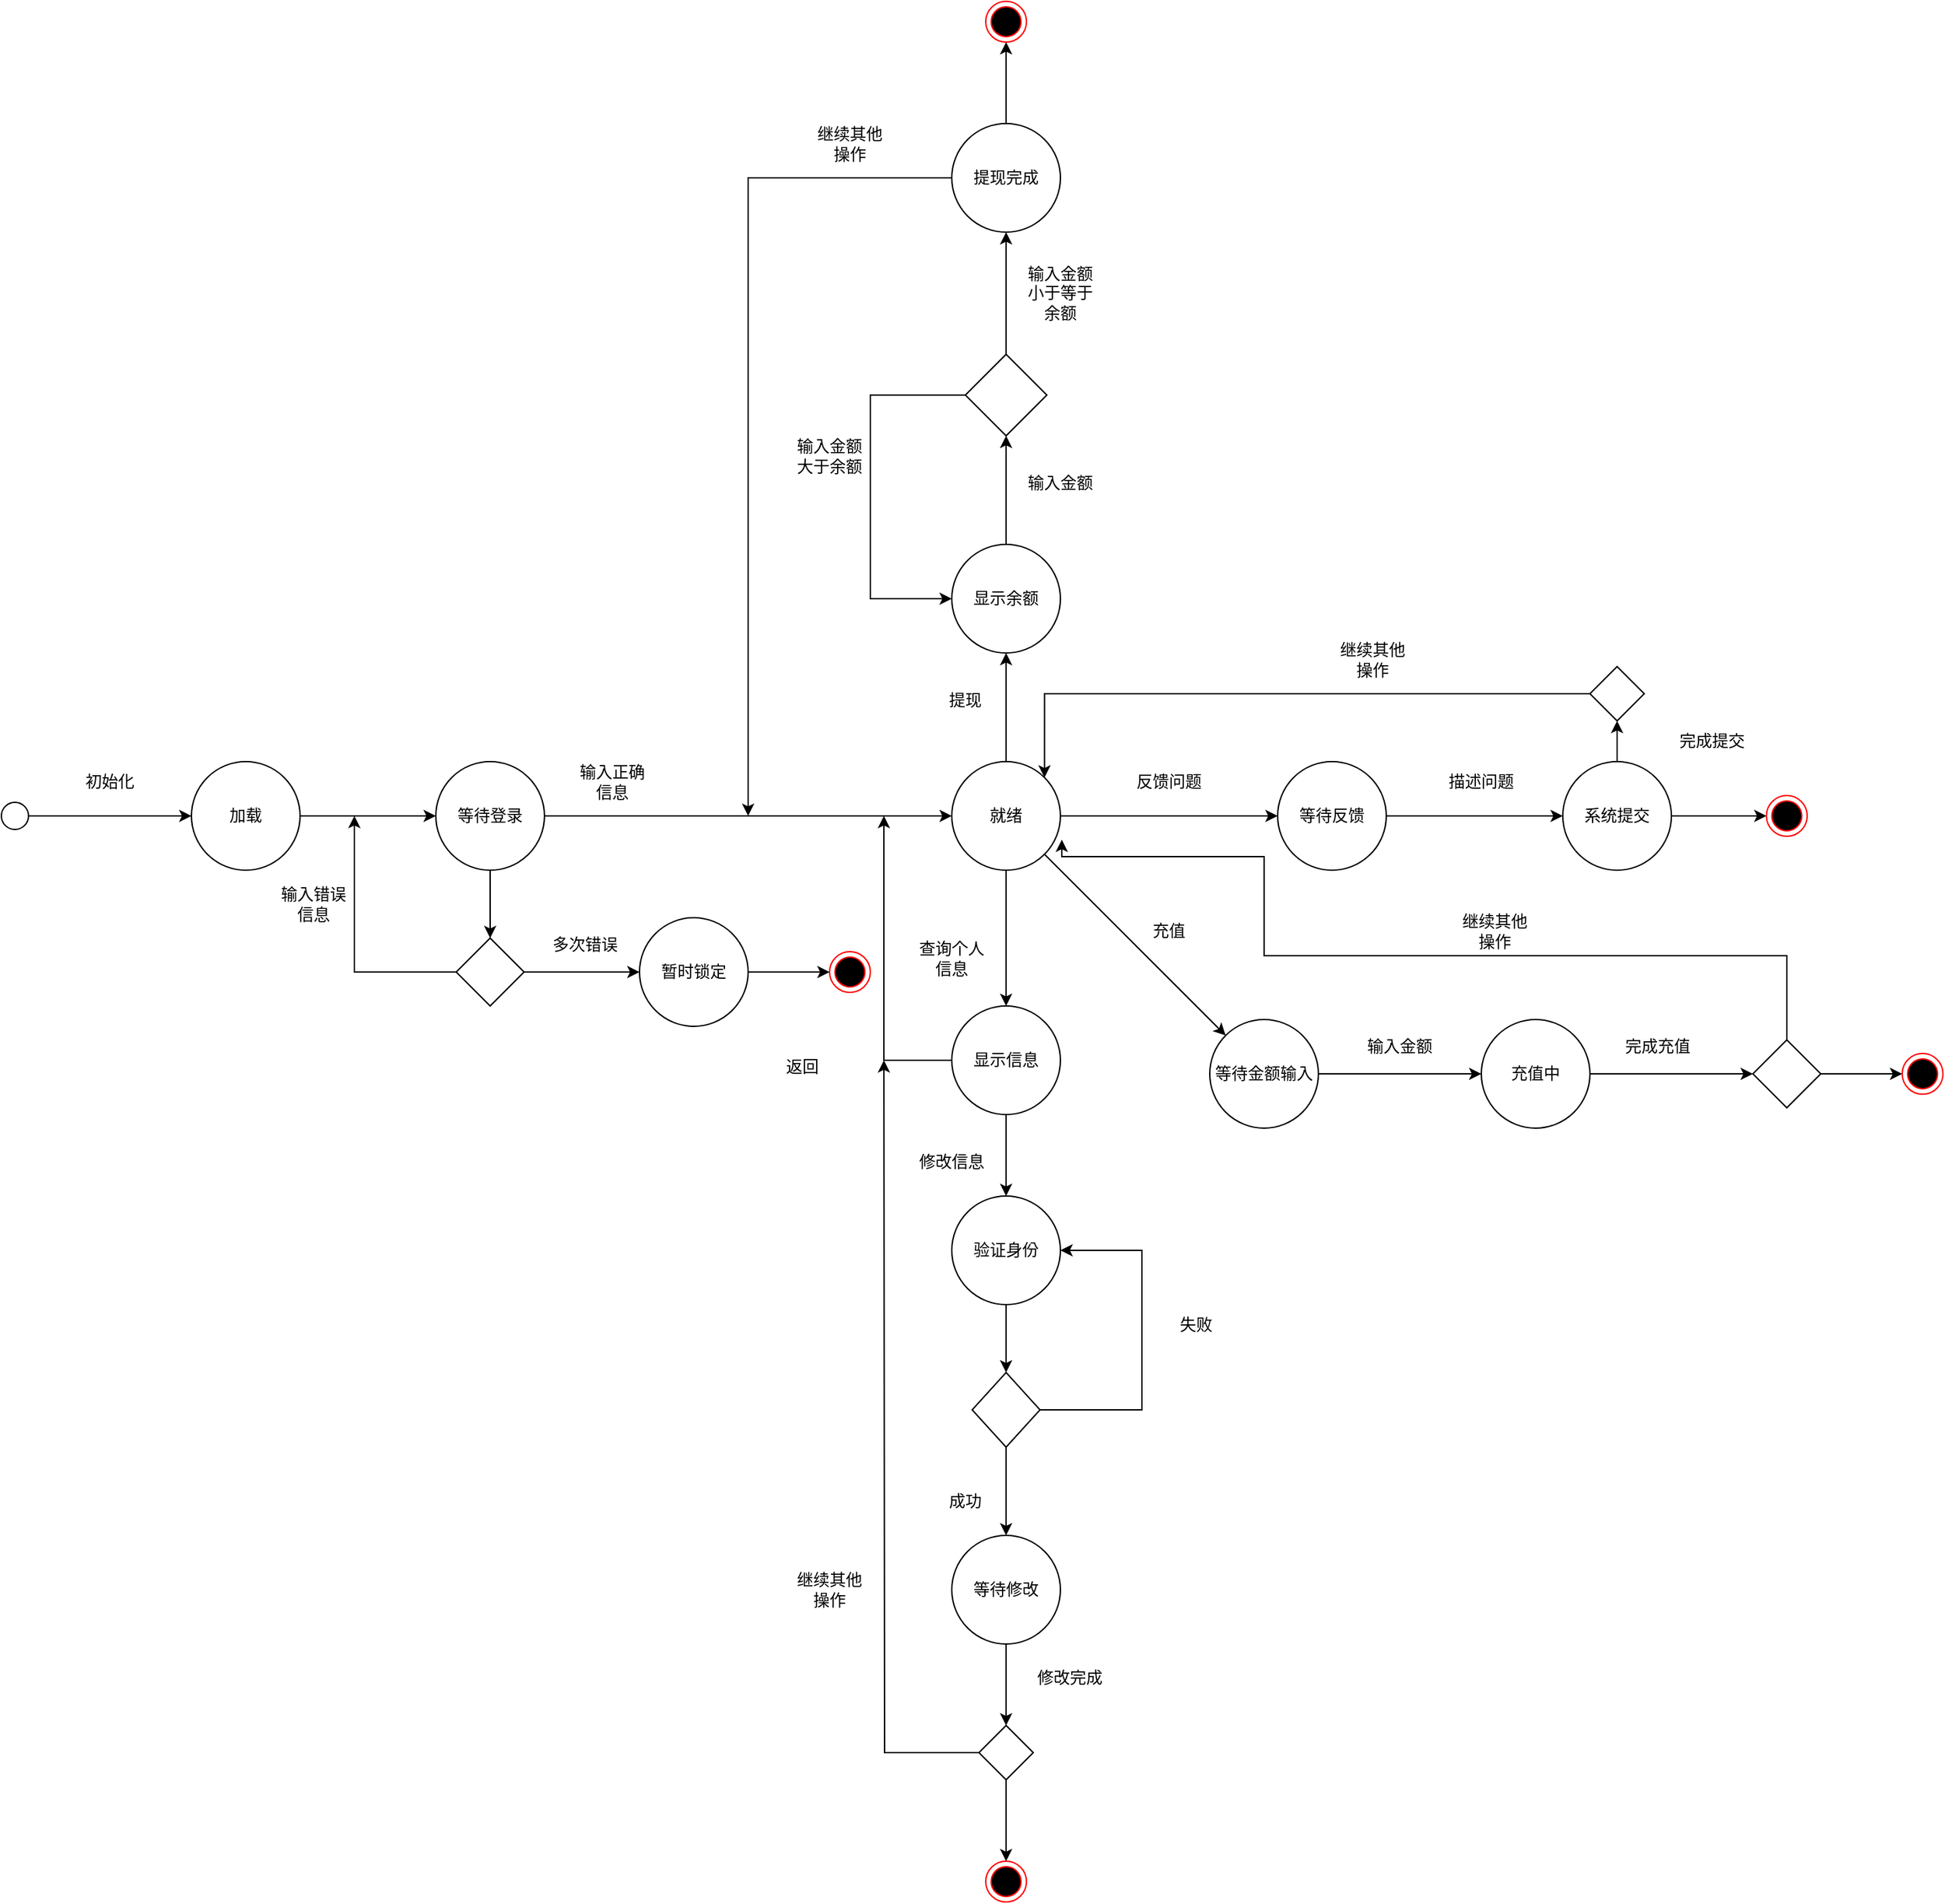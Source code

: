 <mxfile version="16.5.1" type="device"><diagram id="C5RBs43oDa-KdzZeNtuy" name="Page-1"><mxGraphModel dx="2072" dy="2261" grid="1" gridSize="10" guides="1" tooltips="1" connect="1" arrows="0" fold="1" page="1" pageScale="1" pageWidth="827" pageHeight="1169" math="0" shadow="0"><root><mxCell id="WIyWlLk6GJQsqaUBKTNV-0"/><mxCell id="WIyWlLk6GJQsqaUBKTNV-1" parent="WIyWlLk6GJQsqaUBKTNV-0"/><mxCell id="XI-FFT_RTfveCOFVGGHj-0" value="" style="ellipse;whiteSpace=wrap;html=1;aspect=fixed;" vertex="1" parent="WIyWlLk6GJQsqaUBKTNV-1"><mxGeometry x="70" y="70" width="20" height="20" as="geometry"/></mxCell><mxCell id="XI-FFT_RTfveCOFVGGHj-3" value="加载" style="ellipse;whiteSpace=wrap;html=1;aspect=fixed;" vertex="1" parent="WIyWlLk6GJQsqaUBKTNV-1"><mxGeometry x="210" y="40" width="80" height="80" as="geometry"/></mxCell><mxCell id="XI-FFT_RTfveCOFVGGHj-4" value="等待登录" style="ellipse;whiteSpace=wrap;html=1;aspect=fixed;" vertex="1" parent="WIyWlLk6GJQsqaUBKTNV-1"><mxGeometry x="390" y="40" width="80" height="80" as="geometry"/></mxCell><mxCell id="XI-FFT_RTfveCOFVGGHj-5" value="就绪" style="ellipse;whiteSpace=wrap;html=1;aspect=fixed;" vertex="1" parent="WIyWlLk6GJQsqaUBKTNV-1"><mxGeometry x="770" y="40" width="80" height="80" as="geometry"/></mxCell><mxCell id="XI-FFT_RTfveCOFVGGHj-6" value="显示信息" style="ellipse;whiteSpace=wrap;html=1;aspect=fixed;" vertex="1" parent="WIyWlLk6GJQsqaUBKTNV-1"><mxGeometry x="770" y="220" width="80" height="80" as="geometry"/></mxCell><mxCell id="XI-FFT_RTfveCOFVGGHj-89" style="edgeStyle=orthogonalEdgeStyle;rounded=0;orthogonalLoop=1;jettySize=auto;html=1;exitX=1;exitY=0.5;exitDx=0;exitDy=0;entryX=0;entryY=0.5;entryDx=0;entryDy=0;" edge="1" parent="WIyWlLk6GJQsqaUBKTNV-1" source="XI-FFT_RTfveCOFVGGHj-7" target="XI-FFT_RTfveCOFVGGHj-88"><mxGeometry relative="1" as="geometry"/></mxCell><mxCell id="XI-FFT_RTfveCOFVGGHj-7" value="等待金额输入" style="ellipse;whiteSpace=wrap;html=1;aspect=fixed;" vertex="1" parent="WIyWlLk6GJQsqaUBKTNV-1"><mxGeometry x="960" y="230" width="80" height="80" as="geometry"/></mxCell><mxCell id="XI-FFT_RTfveCOFVGGHj-76" style="edgeStyle=orthogonalEdgeStyle;rounded=0;orthogonalLoop=1;jettySize=auto;html=1;exitX=1;exitY=0.5;exitDx=0;exitDy=0;entryX=0;entryY=0.5;entryDx=0;entryDy=0;" edge="1" parent="WIyWlLk6GJQsqaUBKTNV-1" source="XI-FFT_RTfveCOFVGGHj-8" target="XI-FFT_RTfveCOFVGGHj-75"><mxGeometry relative="1" as="geometry"/></mxCell><mxCell id="XI-FFT_RTfveCOFVGGHj-8" value="等待反馈" style="ellipse;whiteSpace=wrap;html=1;aspect=fixed;" vertex="1" parent="WIyWlLk6GJQsqaUBKTNV-1"><mxGeometry x="1010" y="40" width="80" height="80" as="geometry"/></mxCell><mxCell id="XI-FFT_RTfveCOFVGGHj-10" value="显示余额" style="ellipse;whiteSpace=wrap;html=1;aspect=fixed;" vertex="1" parent="WIyWlLk6GJQsqaUBKTNV-1"><mxGeometry x="770" y="-120" width="80" height="80" as="geometry"/></mxCell><mxCell id="XI-FFT_RTfveCOFVGGHj-11" value="" style="endArrow=classic;html=1;rounded=0;exitX=1;exitY=0.5;exitDx=0;exitDy=0;entryX=0;entryY=0.5;entryDx=0;entryDy=0;" edge="1" parent="WIyWlLk6GJQsqaUBKTNV-1" source="XI-FFT_RTfveCOFVGGHj-0" target="XI-FFT_RTfveCOFVGGHj-3"><mxGeometry width="50" height="50" relative="1" as="geometry"><mxPoint x="110" y="110" as="sourcePoint"/><mxPoint x="160" y="60" as="targetPoint"/></mxGeometry></mxCell><mxCell id="XI-FFT_RTfveCOFVGGHj-12" value="初始化" style="text;html=1;strokeColor=none;fillColor=none;align=center;verticalAlign=middle;whiteSpace=wrap;rounded=0;" vertex="1" parent="WIyWlLk6GJQsqaUBKTNV-1"><mxGeometry x="120" y="40" width="60" height="30" as="geometry"/></mxCell><mxCell id="XI-FFT_RTfveCOFVGGHj-13" value="" style="endArrow=classic;html=1;rounded=0;exitX=1;exitY=0.5;exitDx=0;exitDy=0;entryX=0;entryY=0.5;entryDx=0;entryDy=0;" edge="1" parent="WIyWlLk6GJQsqaUBKTNV-1" source="XI-FFT_RTfveCOFVGGHj-3" target="XI-FFT_RTfveCOFVGGHj-4"><mxGeometry width="50" height="50" relative="1" as="geometry"><mxPoint x="310" y="110" as="sourcePoint"/><mxPoint x="360" y="60" as="targetPoint"/></mxGeometry></mxCell><mxCell id="XI-FFT_RTfveCOFVGGHj-14" value="" style="endArrow=classic;html=1;rounded=0;exitX=1;exitY=0.5;exitDx=0;exitDy=0;entryX=0;entryY=0.5;entryDx=0;entryDy=0;" edge="1" parent="WIyWlLk6GJQsqaUBKTNV-1" source="XI-FFT_RTfveCOFVGGHj-4" target="XI-FFT_RTfveCOFVGGHj-5"><mxGeometry width="50" height="50" relative="1" as="geometry"><mxPoint x="500" y="110" as="sourcePoint"/><mxPoint x="550" y="60" as="targetPoint"/></mxGeometry></mxCell><mxCell id="XI-FFT_RTfveCOFVGGHj-15" value="输入正确信息" style="text;html=1;strokeColor=none;fillColor=none;align=center;verticalAlign=middle;whiteSpace=wrap;rounded=0;" vertex="1" parent="WIyWlLk6GJQsqaUBKTNV-1"><mxGeometry x="490" y="40" width="60" height="30" as="geometry"/></mxCell><mxCell id="XI-FFT_RTfveCOFVGGHj-18" value="" style="rhombus;whiteSpace=wrap;html=1;" vertex="1" parent="WIyWlLk6GJQsqaUBKTNV-1"><mxGeometry x="405" y="170" width="50" height="50" as="geometry"/></mxCell><mxCell id="XI-FFT_RTfveCOFVGGHj-19" value="" style="endArrow=classic;html=1;rounded=0;exitX=0.5;exitY=1;exitDx=0;exitDy=0;entryX=0.5;entryY=0;entryDx=0;entryDy=0;" edge="1" parent="WIyWlLk6GJQsqaUBKTNV-1" source="XI-FFT_RTfveCOFVGGHj-4" target="XI-FFT_RTfveCOFVGGHj-18"><mxGeometry width="50" height="50" relative="1" as="geometry"><mxPoint x="500" y="170" as="sourcePoint"/><mxPoint x="550" y="120" as="targetPoint"/></mxGeometry></mxCell><mxCell id="XI-FFT_RTfveCOFVGGHj-20" value="" style="endArrow=classic;html=1;rounded=0;exitX=0;exitY=0.5;exitDx=0;exitDy=0;" edge="1" parent="WIyWlLk6GJQsqaUBKTNV-1" source="XI-FFT_RTfveCOFVGGHj-18"><mxGeometry width="50" height="50" relative="1" as="geometry"><mxPoint x="330" y="220" as="sourcePoint"/><mxPoint x="330" y="80" as="targetPoint"/><Array as="points"><mxPoint x="330" y="195"/></Array></mxGeometry></mxCell><mxCell id="XI-FFT_RTfveCOFVGGHj-21" value="输入错误信息" style="text;html=1;strokeColor=none;fillColor=none;align=center;verticalAlign=middle;whiteSpace=wrap;rounded=0;" vertex="1" parent="WIyWlLk6GJQsqaUBKTNV-1"><mxGeometry x="270" y="130" width="60" height="30" as="geometry"/></mxCell><mxCell id="XI-FFT_RTfveCOFVGGHj-22" value="" style="endArrow=classic;html=1;rounded=0;exitX=1;exitY=0.5;exitDx=0;exitDy=0;entryX=0;entryY=0.5;entryDx=0;entryDy=0;" edge="1" parent="WIyWlLk6GJQsqaUBKTNV-1" source="XI-FFT_RTfveCOFVGGHj-18" target="XI-FFT_RTfveCOFVGGHj-23"><mxGeometry width="50" height="50" relative="1" as="geometry"><mxPoint x="480" y="230" as="sourcePoint"/><mxPoint x="540" y="195" as="targetPoint"/></mxGeometry></mxCell><mxCell id="XI-FFT_RTfveCOFVGGHj-23" value="暂时锁定" style="ellipse;whiteSpace=wrap;html=1;aspect=fixed;" vertex="1" parent="WIyWlLk6GJQsqaUBKTNV-1"><mxGeometry x="540" y="155" width="80" height="80" as="geometry"/></mxCell><mxCell id="XI-FFT_RTfveCOFVGGHj-24" value="多次错误" style="text;html=1;strokeColor=none;fillColor=none;align=center;verticalAlign=middle;whiteSpace=wrap;rounded=0;" vertex="1" parent="WIyWlLk6GJQsqaUBKTNV-1"><mxGeometry x="470" y="160" width="60" height="30" as="geometry"/></mxCell><mxCell id="XI-FFT_RTfveCOFVGGHj-25" value="" style="ellipse;html=1;shape=endState;fillColor=#000000;strokeColor=#ff0000;" vertex="1" parent="WIyWlLk6GJQsqaUBKTNV-1"><mxGeometry x="680" y="180" width="30" height="30" as="geometry"/></mxCell><mxCell id="XI-FFT_RTfveCOFVGGHj-26" value="" style="endArrow=classic;html=1;rounded=0;exitX=1;exitY=0.5;exitDx=0;exitDy=0;entryX=0;entryY=0.5;entryDx=0;entryDy=0;" edge="1" parent="WIyWlLk6GJQsqaUBKTNV-1" source="XI-FFT_RTfveCOFVGGHj-23" target="XI-FFT_RTfveCOFVGGHj-25"><mxGeometry width="50" height="50" relative="1" as="geometry"><mxPoint x="640" y="200" as="sourcePoint"/><mxPoint x="690" y="150" as="targetPoint"/></mxGeometry></mxCell><mxCell id="XI-FFT_RTfveCOFVGGHj-29" value="" style="endArrow=classic;html=1;rounded=0;exitX=0.5;exitY=1;exitDx=0;exitDy=0;entryX=0.5;entryY=0;entryDx=0;entryDy=0;" edge="1" parent="WIyWlLk6GJQsqaUBKTNV-1" source="XI-FFT_RTfveCOFVGGHj-5" target="XI-FFT_RTfveCOFVGGHj-6"><mxGeometry width="50" height="50" relative="1" as="geometry"><mxPoint x="790" y="210" as="sourcePoint"/><mxPoint x="810" y="290" as="targetPoint"/></mxGeometry></mxCell><mxCell id="XI-FFT_RTfveCOFVGGHj-30" value="查询个人信息" style="text;html=1;strokeColor=none;fillColor=none;align=center;verticalAlign=middle;whiteSpace=wrap;rounded=0;" vertex="1" parent="WIyWlLk6GJQsqaUBKTNV-1"><mxGeometry x="740" y="170" width="60" height="30" as="geometry"/></mxCell><mxCell id="XI-FFT_RTfveCOFVGGHj-31" value="" style="endArrow=classic;html=1;rounded=0;entryX=0;entryY=0.5;entryDx=0;entryDy=0;exitX=1;exitY=0.5;exitDx=0;exitDy=0;" edge="1" parent="WIyWlLk6GJQsqaUBKTNV-1" source="XI-FFT_RTfveCOFVGGHj-5" target="XI-FFT_RTfveCOFVGGHj-8"><mxGeometry width="50" height="50" relative="1" as="geometry"><mxPoint x="810" y="210" as="sourcePoint"/><mxPoint x="970" y="360" as="targetPoint"/><Array as="points"/></mxGeometry></mxCell><mxCell id="XI-FFT_RTfveCOFVGGHj-32" value="反馈问题" style="text;html=1;strokeColor=none;fillColor=none;align=center;verticalAlign=middle;whiteSpace=wrap;rounded=0;" vertex="1" parent="WIyWlLk6GJQsqaUBKTNV-1"><mxGeometry x="900" y="40" width="60" height="30" as="geometry"/></mxCell><mxCell id="XI-FFT_RTfveCOFVGGHj-34" value="" style="endArrow=classic;html=1;rounded=0;exitX=1;exitY=1;exitDx=0;exitDy=0;entryX=0;entryY=0;entryDx=0;entryDy=0;" edge="1" parent="WIyWlLk6GJQsqaUBKTNV-1" source="XI-FFT_RTfveCOFVGGHj-5" target="XI-FFT_RTfveCOFVGGHj-7"><mxGeometry width="50" height="50" relative="1" as="geometry"><mxPoint x="940" y="240" as="sourcePoint"/><mxPoint x="990" y="190" as="targetPoint"/></mxGeometry></mxCell><mxCell id="XI-FFT_RTfveCOFVGGHj-35" value="充值" style="text;html=1;strokeColor=none;fillColor=none;align=center;verticalAlign=middle;whiteSpace=wrap;rounded=0;" vertex="1" parent="WIyWlLk6GJQsqaUBKTNV-1"><mxGeometry x="900" y="150" width="60" height="30" as="geometry"/></mxCell><mxCell id="XI-FFT_RTfveCOFVGGHj-36" value="" style="endArrow=classic;html=1;rounded=0;exitX=0.5;exitY=0;exitDx=0;exitDy=0;entryX=0.5;entryY=1;entryDx=0;entryDy=0;" edge="1" parent="WIyWlLk6GJQsqaUBKTNV-1" source="XI-FFT_RTfveCOFVGGHj-5" target="XI-FFT_RTfveCOFVGGHj-10"><mxGeometry width="50" height="50" relative="1" as="geometry"><mxPoint x="850" y="-110" as="sourcePoint"/><mxPoint x="900" y="-160" as="targetPoint"/></mxGeometry></mxCell><mxCell id="XI-FFT_RTfveCOFVGGHj-37" value="提现" style="text;html=1;strokeColor=none;fillColor=none;align=center;verticalAlign=middle;whiteSpace=wrap;rounded=0;" vertex="1" parent="WIyWlLk6GJQsqaUBKTNV-1"><mxGeometry x="750" y="-20" width="60" height="30" as="geometry"/></mxCell><mxCell id="XI-FFT_RTfveCOFVGGHj-38" value="" style="endArrow=classic;html=1;rounded=0;exitX=0.5;exitY=0;exitDx=0;exitDy=0;entryX=0.5;entryY=1;entryDx=0;entryDy=0;" edge="1" parent="WIyWlLk6GJQsqaUBKTNV-1" source="XI-FFT_RTfveCOFVGGHj-10" target="XI-FFT_RTfveCOFVGGHj-41"><mxGeometry width="50" height="50" relative="1" as="geometry"><mxPoint x="880" y="-240" as="sourcePoint"/><mxPoint x="810" y="-240" as="targetPoint"/></mxGeometry></mxCell><mxCell id="XI-FFT_RTfveCOFVGGHj-39" value="输入金额" style="text;html=1;strokeColor=none;fillColor=none;align=center;verticalAlign=middle;whiteSpace=wrap;rounded=0;" vertex="1" parent="WIyWlLk6GJQsqaUBKTNV-1"><mxGeometry x="820" y="-180" width="60" height="30" as="geometry"/></mxCell><mxCell id="XI-FFT_RTfveCOFVGGHj-41" value="" style="rhombus;whiteSpace=wrap;html=1;" vertex="1" parent="WIyWlLk6GJQsqaUBKTNV-1"><mxGeometry x="780" y="-260" width="60" height="60" as="geometry"/></mxCell><mxCell id="XI-FFT_RTfveCOFVGGHj-42" value="" style="endArrow=classic;html=1;rounded=0;exitX=0;exitY=0.5;exitDx=0;exitDy=0;entryX=0;entryY=0.5;entryDx=0;entryDy=0;" edge="1" parent="WIyWlLk6GJQsqaUBKTNV-1" source="XI-FFT_RTfveCOFVGGHj-41" target="XI-FFT_RTfveCOFVGGHj-10"><mxGeometry width="50" height="50" relative="1" as="geometry"><mxPoint x="670" y="-240" as="sourcePoint"/><mxPoint x="710" y="-70" as="targetPoint"/><Array as="points"><mxPoint x="710" y="-230"/><mxPoint x="710" y="-80"/></Array></mxGeometry></mxCell><mxCell id="XI-FFT_RTfveCOFVGGHj-43" value="输入金额大于余额" style="text;html=1;strokeColor=none;fillColor=none;align=center;verticalAlign=middle;whiteSpace=wrap;rounded=0;" vertex="1" parent="WIyWlLk6GJQsqaUBKTNV-1"><mxGeometry x="650" y="-200" width="60" height="30" as="geometry"/></mxCell><mxCell id="XI-FFT_RTfveCOFVGGHj-44" value="" style="endArrow=classic;html=1;rounded=0;exitX=0.5;exitY=0;exitDx=0;exitDy=0;entryX=0.5;entryY=1;entryDx=0;entryDy=0;" edge="1" parent="WIyWlLk6GJQsqaUBKTNV-1" source="XI-FFT_RTfveCOFVGGHj-41" target="XI-FFT_RTfveCOFVGGHj-45"><mxGeometry width="50" height="50" relative="1" as="geometry"><mxPoint x="790" y="-340" as="sourcePoint"/><mxPoint x="810" y="-390" as="targetPoint"/></mxGeometry></mxCell><mxCell id="XI-FFT_RTfveCOFVGGHj-45" value="提现完成" style="ellipse;whiteSpace=wrap;html=1;aspect=fixed;" vertex="1" parent="WIyWlLk6GJQsqaUBKTNV-1"><mxGeometry x="770" y="-430" width="80" height="80" as="geometry"/></mxCell><mxCell id="XI-FFT_RTfveCOFVGGHj-46" value="输入金额小于等于余额" style="text;html=1;strokeColor=none;fillColor=none;align=center;verticalAlign=middle;whiteSpace=wrap;rounded=0;" vertex="1" parent="WIyWlLk6GJQsqaUBKTNV-1"><mxGeometry x="820" y="-320" width="60" height="30" as="geometry"/></mxCell><mxCell id="XI-FFT_RTfveCOFVGGHj-47" value="" style="endArrow=classic;html=1;rounded=0;exitX=0;exitY=0.5;exitDx=0;exitDy=0;" edge="1" parent="WIyWlLk6GJQsqaUBKTNV-1" source="XI-FFT_RTfveCOFVGGHj-45"><mxGeometry width="50" height="50" relative="1" as="geometry"><mxPoint x="650" y="-420" as="sourcePoint"/><mxPoint x="620" y="80" as="targetPoint"/><Array as="points"><mxPoint x="620" y="-390"/></Array></mxGeometry></mxCell><mxCell id="XI-FFT_RTfveCOFVGGHj-48" value="继续其他操作" style="text;html=1;strokeColor=none;fillColor=none;align=center;verticalAlign=middle;whiteSpace=wrap;rounded=0;" vertex="1" parent="WIyWlLk6GJQsqaUBKTNV-1"><mxGeometry x="665" y="-430" width="60" height="30" as="geometry"/></mxCell><mxCell id="XI-FFT_RTfveCOFVGGHj-49" value="" style="endArrow=classic;html=1;rounded=0;exitX=0.5;exitY=0;exitDx=0;exitDy=0;entryX=0.5;entryY=1;entryDx=0;entryDy=0;" edge="1" parent="WIyWlLk6GJQsqaUBKTNV-1" source="XI-FFT_RTfveCOFVGGHj-45" target="XI-FFT_RTfveCOFVGGHj-50"><mxGeometry width="50" height="50" relative="1" as="geometry"><mxPoint x="790" y="-500" as="sourcePoint"/><mxPoint x="810" y="-540" as="targetPoint"/></mxGeometry></mxCell><mxCell id="XI-FFT_RTfveCOFVGGHj-50" value="" style="ellipse;html=1;shape=endState;fillColor=#000000;strokeColor=#ff0000;" vertex="1" parent="WIyWlLk6GJQsqaUBKTNV-1"><mxGeometry x="795" y="-520" width="30" height="30" as="geometry"/></mxCell><mxCell id="XI-FFT_RTfveCOFVGGHj-51" value="" style="endArrow=classic;html=1;rounded=0;exitX=0;exitY=0.5;exitDx=0;exitDy=0;" edge="1" parent="WIyWlLk6GJQsqaUBKTNV-1" source="XI-FFT_RTfveCOFVGGHj-6"><mxGeometry width="50" height="50" relative="1" as="geometry"><mxPoint x="690" y="295" as="sourcePoint"/><mxPoint x="720" y="80" as="targetPoint"/><Array as="points"><mxPoint x="720" y="260"/></Array></mxGeometry></mxCell><mxCell id="XI-FFT_RTfveCOFVGGHj-52" value="返回" style="text;html=1;strokeColor=none;fillColor=none;align=center;verticalAlign=middle;whiteSpace=wrap;rounded=0;" vertex="1" parent="WIyWlLk6GJQsqaUBKTNV-1"><mxGeometry x="630" y="250" width="60" height="30" as="geometry"/></mxCell><mxCell id="XI-FFT_RTfveCOFVGGHj-53" value="" style="endArrow=classic;html=1;rounded=0;exitX=0.5;exitY=1;exitDx=0;exitDy=0;entryX=0.5;entryY=0;entryDx=0;entryDy=0;" edge="1" parent="WIyWlLk6GJQsqaUBKTNV-1" source="XI-FFT_RTfveCOFVGGHj-6" target="XI-FFT_RTfveCOFVGGHj-54"><mxGeometry width="50" height="50" relative="1" as="geometry"><mxPoint x="870" y="450" as="sourcePoint"/><mxPoint x="810" y="430" as="targetPoint"/></mxGeometry></mxCell><mxCell id="XI-FFT_RTfveCOFVGGHj-54" value="&lt;span&gt;验证身份&lt;/span&gt;" style="ellipse;whiteSpace=wrap;html=1;aspect=fixed;" vertex="1" parent="WIyWlLk6GJQsqaUBKTNV-1"><mxGeometry x="770" y="360" width="80" height="80" as="geometry"/></mxCell><mxCell id="XI-FFT_RTfveCOFVGGHj-57" value="修改信息" style="text;html=1;strokeColor=none;fillColor=none;align=center;verticalAlign=middle;whiteSpace=wrap;rounded=0;" vertex="1" parent="WIyWlLk6GJQsqaUBKTNV-1"><mxGeometry x="740" y="320" width="60" height="30" as="geometry"/></mxCell><mxCell id="XI-FFT_RTfveCOFVGGHj-58" value="" style="endArrow=classic;html=1;rounded=0;exitX=0.5;exitY=1;exitDx=0;exitDy=0;entryX=0.5;entryY=0;entryDx=0;entryDy=0;" edge="1" parent="WIyWlLk6GJQsqaUBKTNV-1" source="XI-FFT_RTfveCOFVGGHj-54" target="XI-FFT_RTfveCOFVGGHj-59"><mxGeometry width="50" height="50" relative="1" as="geometry"><mxPoint x="780" y="550" as="sourcePoint"/><mxPoint x="810" y="520" as="targetPoint"/></mxGeometry></mxCell><mxCell id="XI-FFT_RTfveCOFVGGHj-62" style="edgeStyle=orthogonalEdgeStyle;rounded=0;orthogonalLoop=1;jettySize=auto;html=1;exitX=1;exitY=0.5;exitDx=0;exitDy=0;entryX=1;entryY=0.5;entryDx=0;entryDy=0;" edge="1" parent="WIyWlLk6GJQsqaUBKTNV-1" source="XI-FFT_RTfveCOFVGGHj-59" target="XI-FFT_RTfveCOFVGGHj-54"><mxGeometry relative="1" as="geometry"><Array as="points"><mxPoint x="910" y="518"/><mxPoint x="910" y="400"/></Array></mxGeometry></mxCell><mxCell id="XI-FFT_RTfveCOFVGGHj-65" style="edgeStyle=orthogonalEdgeStyle;rounded=0;orthogonalLoop=1;jettySize=auto;html=1;exitX=0.5;exitY=1;exitDx=0;exitDy=0;entryX=0.5;entryY=0;entryDx=0;entryDy=0;" edge="1" parent="WIyWlLk6GJQsqaUBKTNV-1" source="XI-FFT_RTfveCOFVGGHj-59" target="XI-FFT_RTfveCOFVGGHj-64"><mxGeometry relative="1" as="geometry"/></mxCell><mxCell id="XI-FFT_RTfveCOFVGGHj-59" value="" style="rhombus;whiteSpace=wrap;html=1;" vertex="1" parent="WIyWlLk6GJQsqaUBKTNV-1"><mxGeometry x="785" y="490" width="50" height="55" as="geometry"/></mxCell><mxCell id="XI-FFT_RTfveCOFVGGHj-63" value="失败" style="text;html=1;strokeColor=none;fillColor=none;align=center;verticalAlign=middle;whiteSpace=wrap;rounded=0;" vertex="1" parent="WIyWlLk6GJQsqaUBKTNV-1"><mxGeometry x="920" y="440" width="60" height="30" as="geometry"/></mxCell><mxCell id="XI-FFT_RTfveCOFVGGHj-68" style="edgeStyle=orthogonalEdgeStyle;rounded=0;orthogonalLoop=1;jettySize=auto;html=1;exitX=0.5;exitY=1;exitDx=0;exitDy=0;entryX=0.5;entryY=0;entryDx=0;entryDy=0;" edge="1" parent="WIyWlLk6GJQsqaUBKTNV-1" source="XI-FFT_RTfveCOFVGGHj-64" target="XI-FFT_RTfveCOFVGGHj-67"><mxGeometry relative="1" as="geometry"/></mxCell><mxCell id="XI-FFT_RTfveCOFVGGHj-64" value="等待修改" style="ellipse;whiteSpace=wrap;html=1;aspect=fixed;" vertex="1" parent="WIyWlLk6GJQsqaUBKTNV-1"><mxGeometry x="770" y="610" width="80" height="80" as="geometry"/></mxCell><mxCell id="XI-FFT_RTfveCOFVGGHj-66" value="成功" style="text;html=1;strokeColor=none;fillColor=none;align=center;verticalAlign=middle;whiteSpace=wrap;rounded=0;" vertex="1" parent="WIyWlLk6GJQsqaUBKTNV-1"><mxGeometry x="750" y="570" width="60" height="30" as="geometry"/></mxCell><mxCell id="XI-FFT_RTfveCOFVGGHj-69" style="edgeStyle=orthogonalEdgeStyle;rounded=0;orthogonalLoop=1;jettySize=auto;html=1;exitX=0;exitY=0.5;exitDx=0;exitDy=0;" edge="1" parent="WIyWlLk6GJQsqaUBKTNV-1" source="XI-FFT_RTfveCOFVGGHj-67"><mxGeometry relative="1" as="geometry"><mxPoint x="720" y="260" as="targetPoint"/></mxGeometry></mxCell><mxCell id="XI-FFT_RTfveCOFVGGHj-73" style="edgeStyle=orthogonalEdgeStyle;rounded=0;orthogonalLoop=1;jettySize=auto;html=1;exitX=0.5;exitY=1;exitDx=0;exitDy=0;entryX=0.5;entryY=0;entryDx=0;entryDy=0;" edge="1" parent="WIyWlLk6GJQsqaUBKTNV-1" source="XI-FFT_RTfveCOFVGGHj-67" target="XI-FFT_RTfveCOFVGGHj-72"><mxGeometry relative="1" as="geometry"/></mxCell><mxCell id="XI-FFT_RTfveCOFVGGHj-67" value="" style="rhombus;whiteSpace=wrap;html=1;" vertex="1" parent="WIyWlLk6GJQsqaUBKTNV-1"><mxGeometry x="790" y="750" width="40" height="40" as="geometry"/></mxCell><mxCell id="XI-FFT_RTfveCOFVGGHj-70" value="继续其他操作" style="text;html=1;strokeColor=none;fillColor=none;align=center;verticalAlign=middle;whiteSpace=wrap;rounded=0;" vertex="1" parent="WIyWlLk6GJQsqaUBKTNV-1"><mxGeometry x="650" y="635" width="60" height="30" as="geometry"/></mxCell><mxCell id="XI-FFT_RTfveCOFVGGHj-71" value="修改完成" style="text;html=1;strokeColor=none;fillColor=none;align=center;verticalAlign=middle;whiteSpace=wrap;rounded=0;" vertex="1" parent="WIyWlLk6GJQsqaUBKTNV-1"><mxGeometry x="827" y="700" width="60" height="30" as="geometry"/></mxCell><mxCell id="XI-FFT_RTfveCOFVGGHj-72" value="" style="ellipse;html=1;shape=endState;fillColor=#000000;strokeColor=#ff0000;" vertex="1" parent="WIyWlLk6GJQsqaUBKTNV-1"><mxGeometry x="795" y="850" width="30" height="30" as="geometry"/></mxCell><mxCell id="XI-FFT_RTfveCOFVGGHj-82" style="edgeStyle=orthogonalEdgeStyle;rounded=0;orthogonalLoop=1;jettySize=auto;html=1;exitX=0.5;exitY=0;exitDx=0;exitDy=0;entryX=0.5;entryY=1;entryDx=0;entryDy=0;" edge="1" parent="WIyWlLk6GJQsqaUBKTNV-1" source="XI-FFT_RTfveCOFVGGHj-75" target="XI-FFT_RTfveCOFVGGHj-80"><mxGeometry relative="1" as="geometry"/></mxCell><mxCell id="XI-FFT_RTfveCOFVGGHj-87" style="edgeStyle=orthogonalEdgeStyle;rounded=0;orthogonalLoop=1;jettySize=auto;html=1;exitX=1;exitY=0.5;exitDx=0;exitDy=0;entryX=0;entryY=0.5;entryDx=0;entryDy=0;" edge="1" parent="WIyWlLk6GJQsqaUBKTNV-1" source="XI-FFT_RTfveCOFVGGHj-75" target="XI-FFT_RTfveCOFVGGHj-86"><mxGeometry relative="1" as="geometry"/></mxCell><mxCell id="XI-FFT_RTfveCOFVGGHj-75" value="系统提交" style="ellipse;whiteSpace=wrap;html=1;aspect=fixed;" vertex="1" parent="WIyWlLk6GJQsqaUBKTNV-1"><mxGeometry x="1220" y="40" width="80" height="80" as="geometry"/></mxCell><mxCell id="XI-FFT_RTfveCOFVGGHj-77" value="描述问题" style="text;html=1;strokeColor=none;fillColor=none;align=center;verticalAlign=middle;whiteSpace=wrap;rounded=0;" vertex="1" parent="WIyWlLk6GJQsqaUBKTNV-1"><mxGeometry x="1130" y="40" width="60" height="30" as="geometry"/></mxCell><mxCell id="XI-FFT_RTfveCOFVGGHj-83" style="edgeStyle=orthogonalEdgeStyle;rounded=0;orthogonalLoop=1;jettySize=auto;html=1;exitX=0;exitY=0.5;exitDx=0;exitDy=0;entryX=1;entryY=0;entryDx=0;entryDy=0;" edge="1" parent="WIyWlLk6GJQsqaUBKTNV-1" source="XI-FFT_RTfveCOFVGGHj-80" target="XI-FFT_RTfveCOFVGGHj-5"><mxGeometry relative="1" as="geometry"/></mxCell><mxCell id="XI-FFT_RTfveCOFVGGHj-80" value="" style="rhombus;whiteSpace=wrap;html=1;" vertex="1" parent="WIyWlLk6GJQsqaUBKTNV-1"><mxGeometry x="1240" y="-30" width="40" height="40" as="geometry"/></mxCell><mxCell id="XI-FFT_RTfveCOFVGGHj-84" value="完成提交" style="text;html=1;strokeColor=none;fillColor=none;align=center;verticalAlign=middle;whiteSpace=wrap;rounded=0;" vertex="1" parent="WIyWlLk6GJQsqaUBKTNV-1"><mxGeometry x="1300" y="10" width="60" height="30" as="geometry"/></mxCell><mxCell id="XI-FFT_RTfveCOFVGGHj-85" value="继续其他操作" style="text;html=1;strokeColor=none;fillColor=none;align=center;verticalAlign=middle;whiteSpace=wrap;rounded=0;" vertex="1" parent="WIyWlLk6GJQsqaUBKTNV-1"><mxGeometry x="1050" y="-50" width="60" height="30" as="geometry"/></mxCell><mxCell id="XI-FFT_RTfveCOFVGGHj-86" value="" style="ellipse;html=1;shape=endState;fillColor=#000000;strokeColor=#ff0000;" vertex="1" parent="WIyWlLk6GJQsqaUBKTNV-1"><mxGeometry x="1370" y="65" width="30" height="30" as="geometry"/></mxCell><mxCell id="XI-FFT_RTfveCOFVGGHj-92" style="edgeStyle=orthogonalEdgeStyle;rounded=0;orthogonalLoop=1;jettySize=auto;html=1;exitX=1;exitY=0.5;exitDx=0;exitDy=0;entryX=0;entryY=0.5;entryDx=0;entryDy=0;" edge="1" parent="WIyWlLk6GJQsqaUBKTNV-1" source="XI-FFT_RTfveCOFVGGHj-88" target="XI-FFT_RTfveCOFVGGHj-91"><mxGeometry relative="1" as="geometry"/></mxCell><mxCell id="XI-FFT_RTfveCOFVGGHj-88" value="充值中" style="ellipse;whiteSpace=wrap;html=1;aspect=fixed;" vertex="1" parent="WIyWlLk6GJQsqaUBKTNV-1"><mxGeometry x="1160" y="230" width="80" height="80" as="geometry"/></mxCell><mxCell id="XI-FFT_RTfveCOFVGGHj-90" value="输入金额" style="text;html=1;strokeColor=none;fillColor=none;align=center;verticalAlign=middle;whiteSpace=wrap;rounded=0;" vertex="1" parent="WIyWlLk6GJQsqaUBKTNV-1"><mxGeometry x="1070" y="235" width="60" height="30" as="geometry"/></mxCell><mxCell id="XI-FFT_RTfveCOFVGGHj-93" style="edgeStyle=orthogonalEdgeStyle;rounded=0;orthogonalLoop=1;jettySize=auto;html=1;exitX=0.5;exitY=0;exitDx=0;exitDy=0;entryX=1.013;entryY=0.719;entryDx=0;entryDy=0;entryPerimeter=0;" edge="1" parent="WIyWlLk6GJQsqaUBKTNV-1" source="XI-FFT_RTfveCOFVGGHj-91" target="XI-FFT_RTfveCOFVGGHj-5"><mxGeometry relative="1" as="geometry"><Array as="points"><mxPoint x="1385" y="183"/><mxPoint x="1000" y="183"/><mxPoint x="1000" y="110"/><mxPoint x="851" y="110"/></Array></mxGeometry></mxCell><mxCell id="XI-FFT_RTfveCOFVGGHj-97" style="edgeStyle=orthogonalEdgeStyle;rounded=0;orthogonalLoop=1;jettySize=auto;html=1;exitX=1;exitY=0.5;exitDx=0;exitDy=0;entryX=0;entryY=0.5;entryDx=0;entryDy=0;" edge="1" parent="WIyWlLk6GJQsqaUBKTNV-1" source="XI-FFT_RTfveCOFVGGHj-91" target="XI-FFT_RTfveCOFVGGHj-96"><mxGeometry relative="1" as="geometry"/></mxCell><mxCell id="XI-FFT_RTfveCOFVGGHj-91" value="" style="rhombus;whiteSpace=wrap;html=1;" vertex="1" parent="WIyWlLk6GJQsqaUBKTNV-1"><mxGeometry x="1360" y="245" width="50" height="50" as="geometry"/></mxCell><mxCell id="XI-FFT_RTfveCOFVGGHj-94" value="完成充值" style="text;html=1;strokeColor=none;fillColor=none;align=center;verticalAlign=middle;whiteSpace=wrap;rounded=0;" vertex="1" parent="WIyWlLk6GJQsqaUBKTNV-1"><mxGeometry x="1260" y="235" width="60" height="30" as="geometry"/></mxCell><mxCell id="XI-FFT_RTfveCOFVGGHj-95" value="继续其他操作" style="text;html=1;strokeColor=none;fillColor=none;align=center;verticalAlign=middle;whiteSpace=wrap;rounded=0;" vertex="1" parent="WIyWlLk6GJQsqaUBKTNV-1"><mxGeometry x="1140" y="150" width="60" height="30" as="geometry"/></mxCell><mxCell id="XI-FFT_RTfveCOFVGGHj-96" value="" style="ellipse;html=1;shape=endState;fillColor=#000000;strokeColor=#ff0000;" vertex="1" parent="WIyWlLk6GJQsqaUBKTNV-1"><mxGeometry x="1470" y="255" width="30" height="30" as="geometry"/></mxCell></root></mxGraphModel></diagram></mxfile>